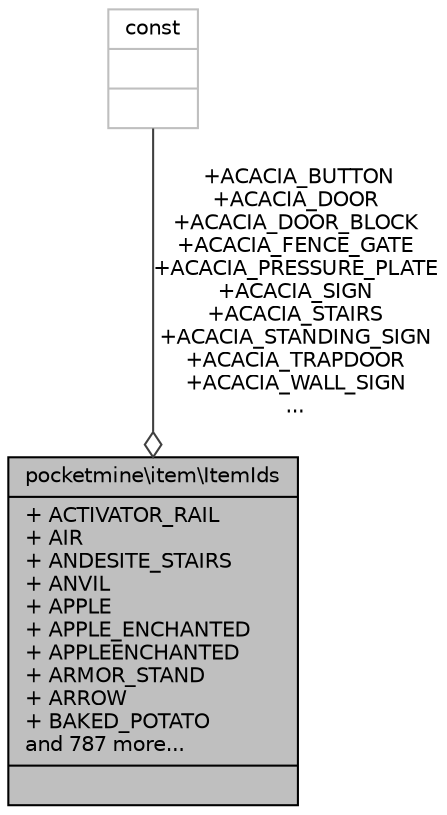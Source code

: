 digraph "pocketmine\item\ItemIds"
{
 // INTERACTIVE_SVG=YES
 // LATEX_PDF_SIZE
  edge [fontname="Helvetica",fontsize="10",labelfontname="Helvetica",labelfontsize="10"];
  node [fontname="Helvetica",fontsize="10",shape=record];
  Node1 [label="{pocketmine\\item\\ItemIds\n|+ ACTIVATOR_RAIL\l+ AIR\l+ ANDESITE_STAIRS\l+ ANVIL\l+ APPLE\l+ APPLE_ENCHANTED\l+ APPLEENCHANTED\l+ ARMOR_STAND\l+ ARROW\l+ BAKED_POTATO\land 787 more...\l|}",height=0.2,width=0.4,color="black", fillcolor="grey75", style="filled", fontcolor="black",tooltip=" "];
  Node2 -> Node1 [color="grey25",fontsize="10",style="solid",label=" +ACACIA_BUTTON\n+ACACIA_DOOR\n+ACACIA_DOOR_BLOCK\n+ACACIA_FENCE_GATE\n+ACACIA_PRESSURE_PLATE\n+ACACIA_SIGN\n+ACACIA_STAIRS\n+ACACIA_STANDING_SIGN\n+ACACIA_TRAPDOOR\n+ACACIA_WALL_SIGN\n..." ,arrowhead="odiamond",fontname="Helvetica"];
  Node2 [label="{const\n||}",height=0.2,width=0.4,color="grey75", fillcolor="white", style="filled",tooltip=" "];
}
